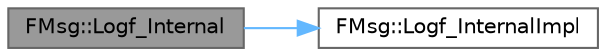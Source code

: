 digraph "FMsg::Logf_Internal"
{
 // INTERACTIVE_SVG=YES
 // LATEX_PDF_SIZE
  bgcolor="transparent";
  edge [fontname=Helvetica,fontsize=10,labelfontname=Helvetica,labelfontsize=10];
  node [fontname=Helvetica,fontsize=10,shape=box,height=0.2,width=0.4];
  rankdir="LR";
  Node1 [id="Node000001",label="FMsg::Logf_Internal",height=0.2,width=0.4,color="gray40", fillcolor="grey60", style="filled", fontcolor="black",tooltip="Internal version of log function."];
  Node1 -> Node2 [id="edge1_Node000001_Node000002",color="steelblue1",style="solid",tooltip=" "];
  Node2 [id="Node000002",label="FMsg::Logf_InternalImpl",height=0.2,width=0.4,color="grey40", fillcolor="white", style="filled",URL="$df/d05/structFMsg.html#ad6b7fee0245c03b25e53c356eaf1d31d",tooltip=" "];
}
